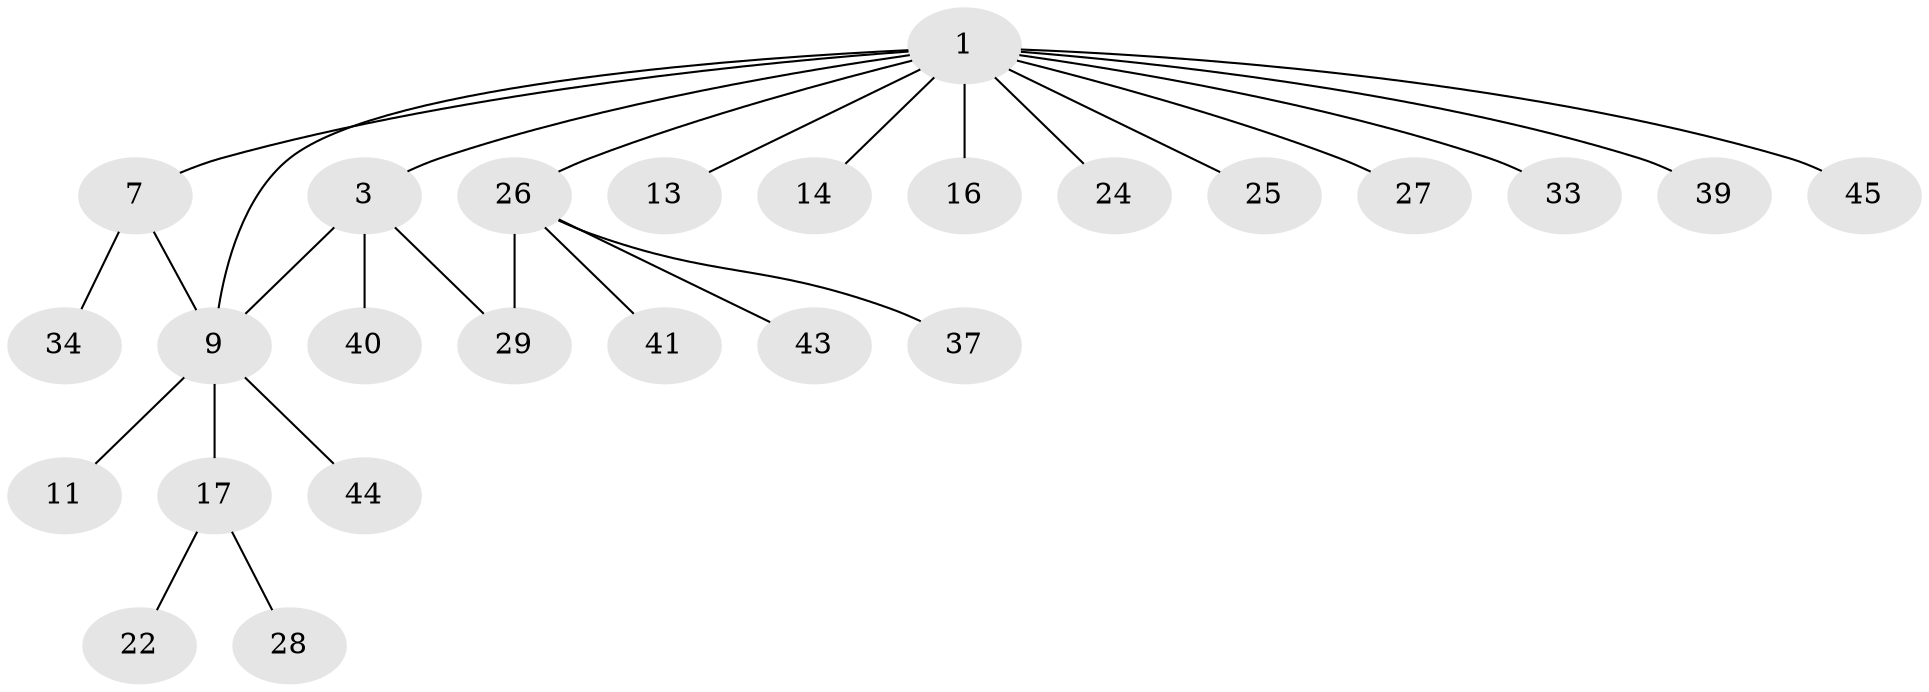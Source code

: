 // original degree distribution, {5: 0.04, 7: 0.02, 4: 0.06, 10: 0.02, 3: 0.06, 6: 0.06, 8: 0.02, 1: 0.52, 2: 0.2}
// Generated by graph-tools (version 1.1) at 2025/15/03/09/25 04:15:45]
// undirected, 25 vertices, 27 edges
graph export_dot {
graph [start="1"]
  node [color=gray90,style=filled];
  1 [super="+18+8+2"];
  3 [super="+15"];
  7 [super="+12+49+31"];
  9 [super="+10+46+21"];
  11;
  13;
  14;
  16 [super="+23+19"];
  17;
  22;
  24 [super="+30"];
  25 [super="+48"];
  26 [super="+35"];
  27;
  28;
  29;
  33;
  34;
  37;
  39 [super="+47+50"];
  40;
  41;
  43;
  44;
  45;
  1 -- 13;
  1 -- 16 [weight=3];
  1 -- 7 [weight=2];
  1 -- 26;
  1 -- 14;
  1 -- 9 [weight=3];
  1 -- 33;
  1 -- 3;
  1 -- 39 [weight=2];
  1 -- 45;
  1 -- 24;
  1 -- 25;
  1 -- 27;
  3 -- 29;
  3 -- 40;
  3 -- 9;
  7 -- 34;
  7 -- 9;
  9 -- 11;
  9 -- 17;
  9 -- 44;
  17 -- 22;
  17 -- 28;
  26 -- 29;
  26 -- 41;
  26 -- 43;
  26 -- 37;
}
